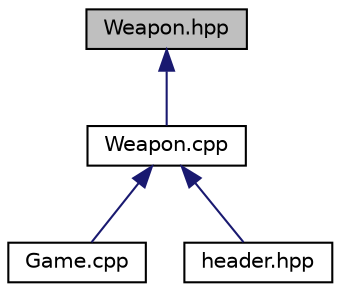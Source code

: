 digraph "Weapon.hpp"
{
  edge [fontname="Helvetica",fontsize="10",labelfontname="Helvetica",labelfontsize="10"];
  node [fontname="Helvetica",fontsize="10",shape=record];
  Node1 [label="Weapon.hpp",height=0.2,width=0.4,color="black", fillcolor="grey75", style="filled" fontcolor="black"];
  Node1 -> Node2 [dir="back",color="midnightblue",fontsize="10",style="solid",fontname="Helvetica"];
  Node2 [label="Weapon.cpp",height=0.2,width=0.4,color="black", fillcolor="white", style="filled",URL="$Weapon_8cpp.html"];
  Node2 -> Node3 [dir="back",color="midnightblue",fontsize="10",style="solid",fontname="Helvetica"];
  Node3 [label="Game.cpp",height=0.2,width=0.4,color="black", fillcolor="white", style="filled",URL="$Game_8cpp.html"];
  Node2 -> Node4 [dir="back",color="midnightblue",fontsize="10",style="solid",fontname="Helvetica"];
  Node4 [label="header.hpp",height=0.2,width=0.4,color="black", fillcolor="white", style="filled",URL="$header_8hpp.html"];
}
